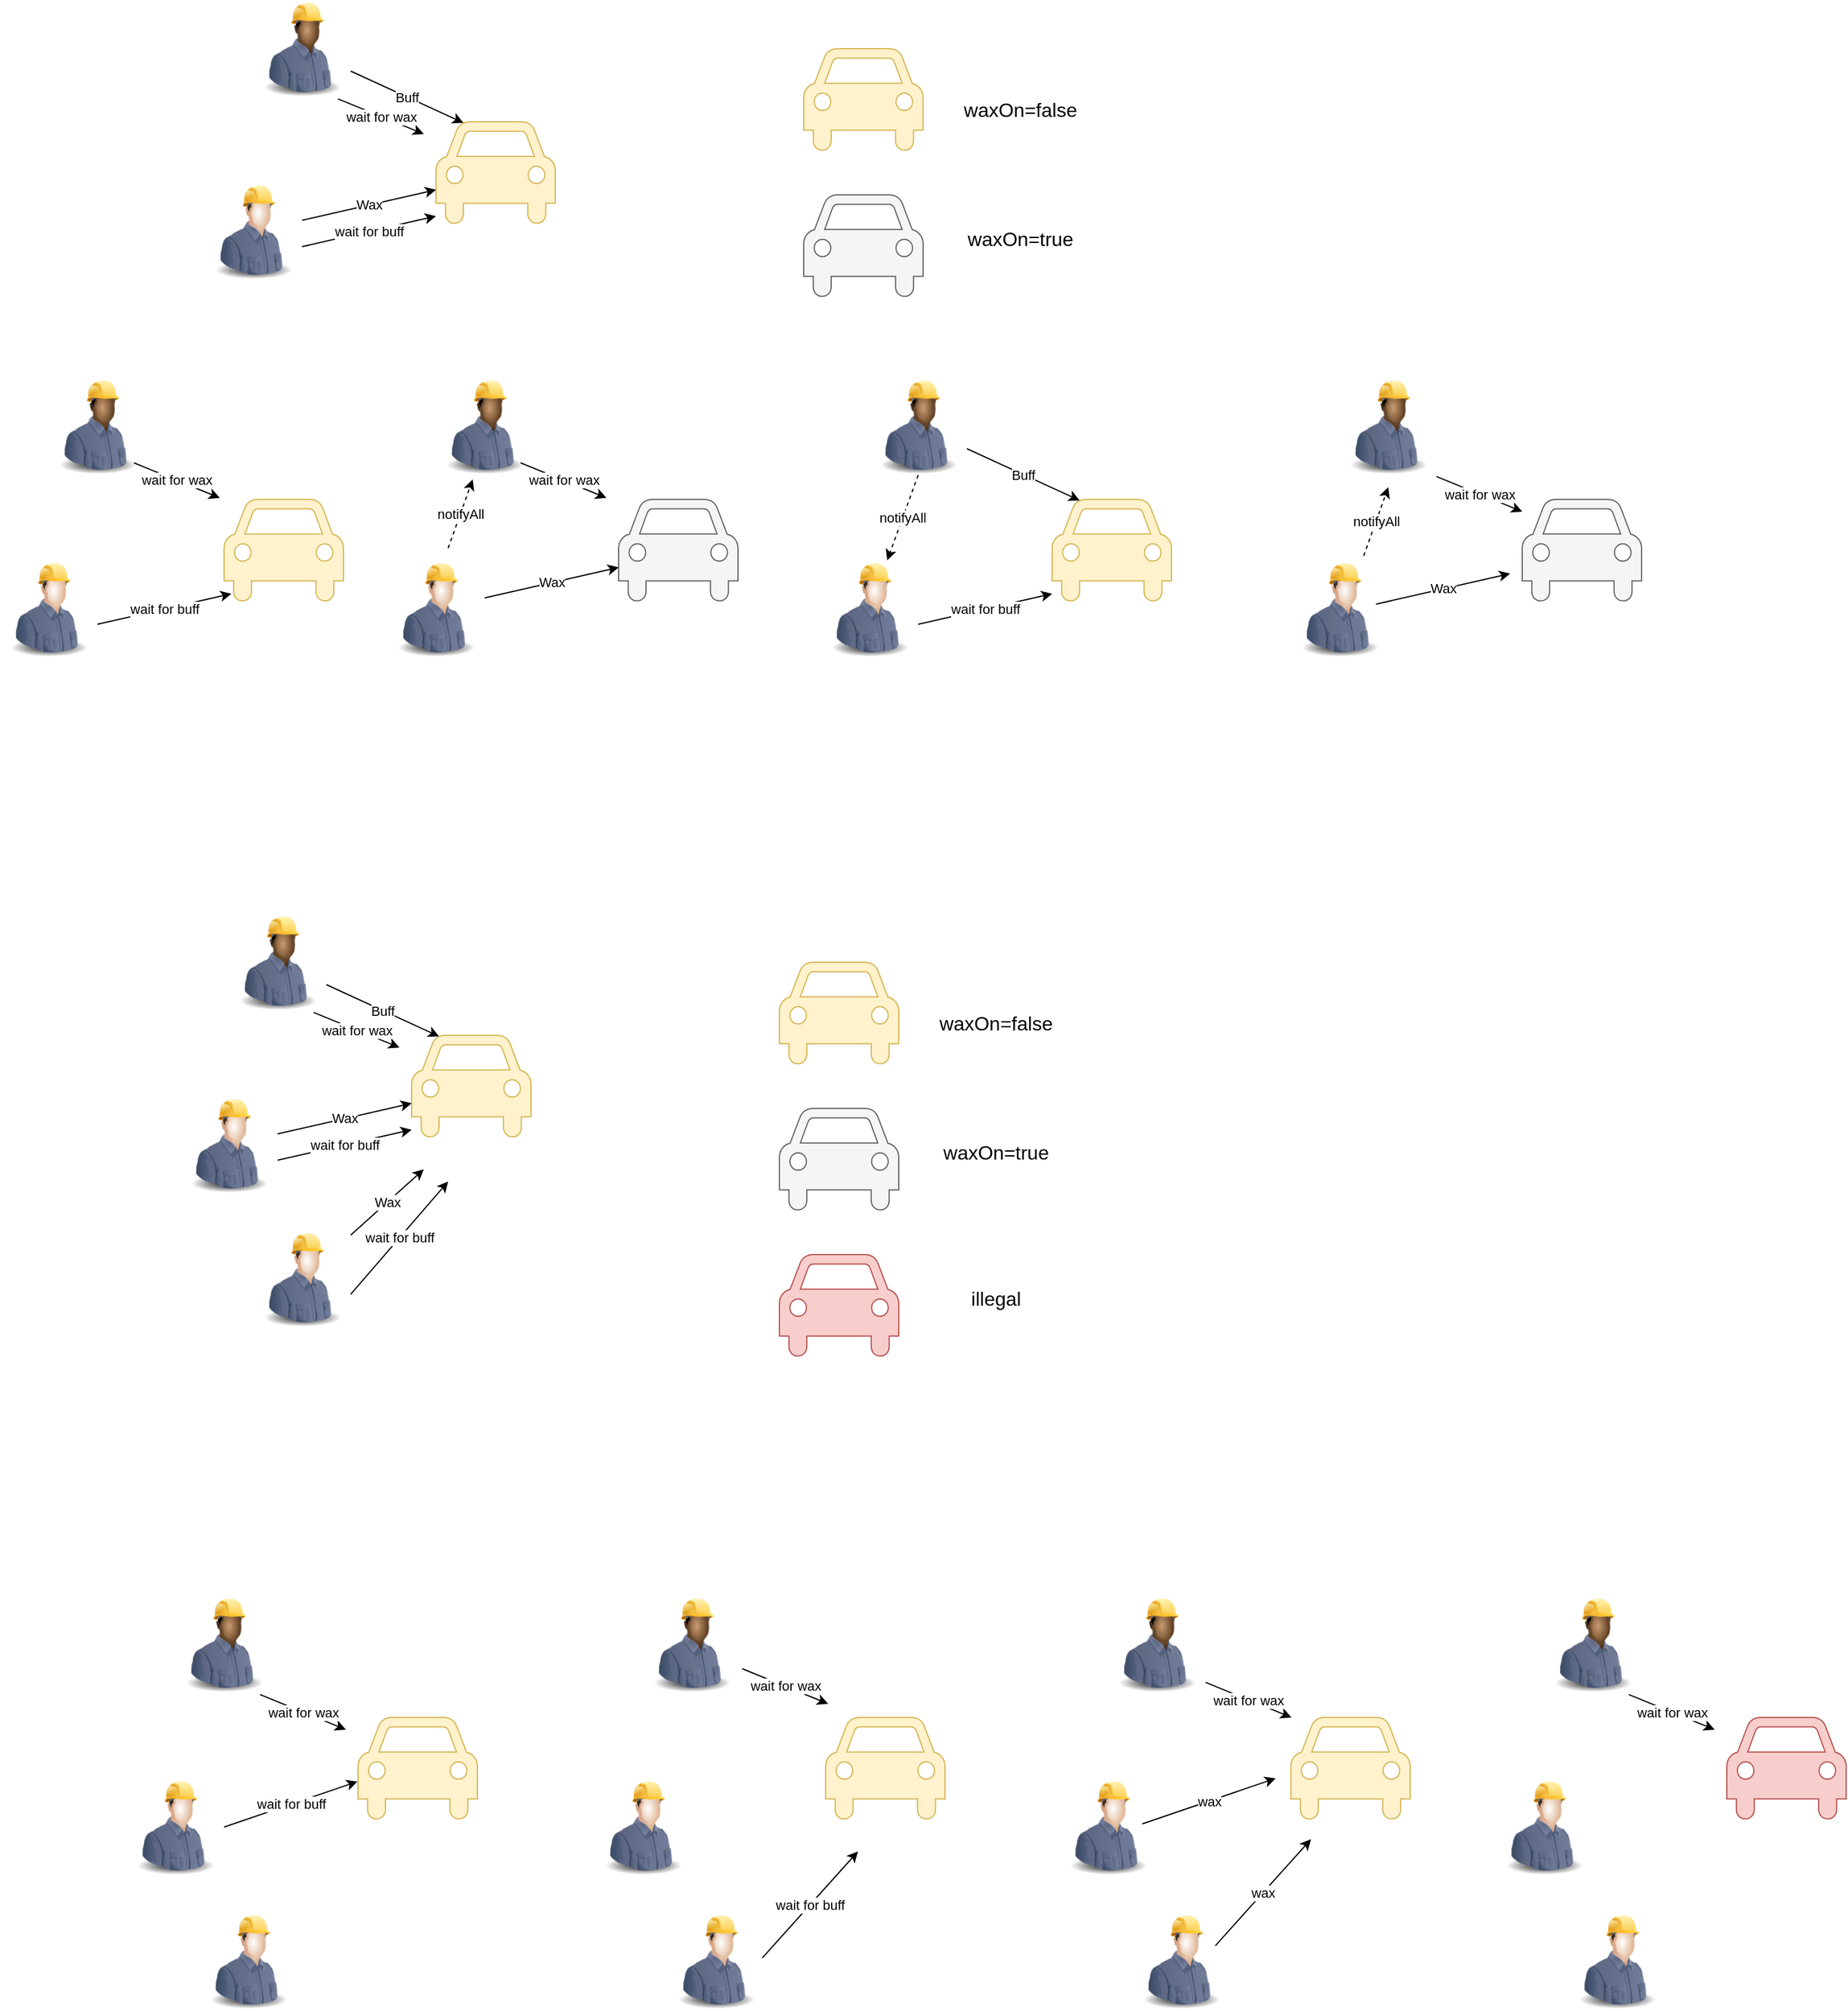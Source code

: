 <mxfile>
    <diagram id="y7P5SH2r-6nMVNBmGLvI" name="第 1 页">
        <mxGraphModel dx="797" dy="585" grid="1" gridSize="10" guides="1" tooltips="1" connect="1" arrows="1" fold="1" page="1" pageScale="1" pageWidth="3300" pageHeight="4681" math="0" shadow="0">
            <root>
                <mxCell id="0"/>
                <mxCell id="1" parent="0"/>
                <mxCell id="2" value="" style="shape=mxgraph.signs.transportation.car_4;html=1;pointerEvents=1;strokeColor=#d6b656;verticalLabelPosition=bottom;verticalAlign=top;align=center;fillColor=#fff2cc;" parent="1" vertex="1">
                    <mxGeometry x="390" y="200" width="98" height="86" as="geometry"/>
                </mxCell>
                <mxCell id="3" value="" style="image;html=1;image=img/lib/clip_art/people/Construction_Worker_Man_128x128.png" parent="1" vertex="1">
                    <mxGeometry x="200" y="250" width="80" height="80" as="geometry"/>
                </mxCell>
                <mxCell id="5" value="" style="image;html=1;image=img/lib/clip_art/people/Construction_Worker_Man_Black_128x128.png;fillColor=#CCCCCC;" parent="1" vertex="1">
                    <mxGeometry x="240" y="100" width="80" height="80" as="geometry"/>
                </mxCell>
                <mxCell id="6" value="Wax" style="endArrow=classic;html=1;entryX=0;entryY=0.649;entryDx=0;entryDy=0;entryPerimeter=0;" parent="1" source="3" target="2" edge="1">
                    <mxGeometry relative="1" as="geometry">
                        <mxPoint x="270" y="290" as="sourcePoint"/>
                        <mxPoint x="380" y="270" as="targetPoint"/>
                    </mxGeometry>
                </mxCell>
                <mxCell id="8" value="Buff" style="endArrow=classic;html=1;entryX=0.23;entryY=0.01;entryDx=0;entryDy=0;entryPerimeter=0;" parent="1" source="5" target="2" edge="1">
                    <mxGeometry relative="1" as="geometry">
                        <mxPoint x="290" y="300" as="sourcePoint"/>
                        <mxPoint x="390" y="280" as="targetPoint"/>
                    </mxGeometry>
                </mxCell>
                <mxCell id="9" value="wait for buff" style="endArrow=classic;html=1;entryX=0;entryY=0.649;entryDx=0;entryDy=0;entryPerimeter=0;" parent="1" edge="1">
                    <mxGeometry relative="1" as="geometry">
                        <mxPoint x="280" y="302.534" as="sourcePoint"/>
                        <mxPoint x="390" y="277.464" as="targetPoint"/>
                    </mxGeometry>
                </mxCell>
                <mxCell id="10" value="wait for wax" style="endArrow=classic;html=1;entryX=0;entryY=0.649;entryDx=0;entryDy=0;entryPerimeter=0;exitX=0.869;exitY=1.015;exitDx=0;exitDy=0;exitPerimeter=0;" parent="1" source="5" edge="1">
                    <mxGeometry relative="1" as="geometry">
                        <mxPoint x="270" y="235.074" as="sourcePoint"/>
                        <mxPoint x="380" y="210.004" as="targetPoint"/>
                    </mxGeometry>
                </mxCell>
                <mxCell id="18" value="" style="shape=mxgraph.signs.transportation.car_4;html=1;pointerEvents=1;strokeColor=#d6b656;verticalLabelPosition=bottom;verticalAlign=top;align=center;fillColor=#fff2cc;" parent="1" vertex="1">
                    <mxGeometry x="216" y="510" width="98" height="86" as="geometry"/>
                </mxCell>
                <mxCell id="19" value="" style="image;html=1;image=img/lib/clip_art/people/Construction_Worker_Man_128x128.png" parent="1" vertex="1">
                    <mxGeometry x="32" y="560" width="80" height="80" as="geometry"/>
                </mxCell>
                <mxCell id="20" value="" style="image;html=1;image=img/lib/clip_art/people/Construction_Worker_Man_Black_128x128.png;fillColor=#CCCCCC;" parent="1" vertex="1">
                    <mxGeometry x="72" y="410" width="80" height="80" as="geometry"/>
                </mxCell>
                <mxCell id="23" value="wait for buff" style="endArrow=classic;html=1;entryX=0;entryY=0.649;entryDx=0;entryDy=0;entryPerimeter=0;" parent="1" edge="1">
                    <mxGeometry relative="1" as="geometry">
                        <mxPoint x="112" y="612.534" as="sourcePoint"/>
                        <mxPoint x="222" y="587.464" as="targetPoint"/>
                    </mxGeometry>
                </mxCell>
                <mxCell id="26" value="" style="shape=mxgraph.signs.transportation.car_4;html=1;pointerEvents=1;strokeColor=#d6b656;verticalLabelPosition=bottom;verticalAlign=top;align=center;fillColor=#fff2cc;" parent="1" vertex="1">
                    <mxGeometry x="896" y="510" width="98" height="86" as="geometry"/>
                </mxCell>
                <mxCell id="27" value="" style="image;html=1;image=img/lib/clip_art/people/Construction_Worker_Man_128x128.png" parent="1" vertex="1">
                    <mxGeometry x="706" y="560" width="80" height="80" as="geometry"/>
                </mxCell>
                <mxCell id="28" value="" style="image;html=1;image=img/lib/clip_art/people/Construction_Worker_Man_Black_128x128.png;fillColor=#CCCCCC;" parent="1" vertex="1">
                    <mxGeometry x="746" y="410" width="80" height="80" as="geometry"/>
                </mxCell>
                <mxCell id="30" value="Buff" style="endArrow=classic;html=1;entryX=0.23;entryY=0.01;entryDx=0;entryDy=0;entryPerimeter=0;" parent="1" source="28" target="26" edge="1">
                    <mxGeometry relative="1" as="geometry">
                        <mxPoint x="796" y="610" as="sourcePoint"/>
                        <mxPoint x="896" y="590" as="targetPoint"/>
                    </mxGeometry>
                </mxCell>
                <mxCell id="31" value="wait for buff" style="endArrow=classic;html=1;entryX=0;entryY=0.649;entryDx=0;entryDy=0;entryPerimeter=0;" parent="1" edge="1">
                    <mxGeometry relative="1" as="geometry">
                        <mxPoint x="786" y="612.534" as="sourcePoint"/>
                        <mxPoint x="896" y="587.464" as="targetPoint"/>
                    </mxGeometry>
                </mxCell>
                <mxCell id="33" value="" style="shape=mxgraph.signs.transportation.car_4;html=1;pointerEvents=1;strokeColor=#666666;verticalLabelPosition=bottom;verticalAlign=top;align=center;fillColor=#f5f5f5;fontColor=#333333;" parent="1" vertex="1">
                    <mxGeometry x="1282" y="510" width="98" height="86" as="geometry"/>
                </mxCell>
                <mxCell id="34" value="" style="image;html=1;image=img/lib/clip_art/people/Construction_Worker_Man_128x128.png" parent="1" vertex="1">
                    <mxGeometry x="1092" y="560" width="80" height="80" as="geometry"/>
                </mxCell>
                <mxCell id="35" value="" style="image;html=1;image=img/lib/clip_art/people/Construction_Worker_Man_Black_128x128.png;fillColor=#CCCCCC;" parent="1" vertex="1">
                    <mxGeometry x="1132" y="410" width="80" height="80" as="geometry"/>
                </mxCell>
                <mxCell id="39" value="wait for wax" style="endArrow=classic;html=1;entryX=0;entryY=0.649;entryDx=0;entryDy=0;entryPerimeter=0;exitX=0.869;exitY=1.015;exitDx=0;exitDy=0;exitPerimeter=0;" parent="1" edge="1">
                    <mxGeometry relative="1" as="geometry">
                        <mxPoint x="142" y="480" as="sourcePoint"/>
                        <mxPoint x="212.48" y="508.804" as="targetPoint"/>
                    </mxGeometry>
                </mxCell>
                <mxCell id="40" value="wait for wax" style="endArrow=classic;html=1;entryX=0;entryY=0.649;entryDx=0;entryDy=0;entryPerimeter=0;exitX=0.869;exitY=1.015;exitDx=0;exitDy=0;exitPerimeter=0;" parent="1" edge="1">
                    <mxGeometry relative="1" as="geometry">
                        <mxPoint x="1211.52" y="491.2" as="sourcePoint"/>
                        <mxPoint x="1282" y="520.004" as="targetPoint"/>
                    </mxGeometry>
                </mxCell>
                <mxCell id="41" value="Wax" style="endArrow=classic;html=1;entryX=0;entryY=0.649;entryDx=0;entryDy=0;entryPerimeter=0;" parent="1" edge="1">
                    <mxGeometry relative="1" as="geometry">
                        <mxPoint x="1162" y="596.004" as="sourcePoint"/>
                        <mxPoint x="1272" y="570.934" as="targetPoint"/>
                    </mxGeometry>
                </mxCell>
                <mxCell id="42" value="" style="shape=mxgraph.signs.transportation.car_4;html=1;pointerEvents=1;strokeColor=#d6b656;verticalLabelPosition=bottom;verticalAlign=top;align=center;fillColor=#fff2cc;" parent="1" vertex="1">
                    <mxGeometry x="692" y="140" width="98" height="86" as="geometry"/>
                </mxCell>
                <mxCell id="43" value="" style="shape=mxgraph.signs.transportation.car_4;html=1;pointerEvents=1;strokeColor=#666666;verticalLabelPosition=bottom;verticalAlign=top;align=center;fillColor=#f5f5f5;fontColor=#333333;" parent="1" vertex="1">
                    <mxGeometry x="692" y="260" width="98" height="86" as="geometry"/>
                </mxCell>
                <mxCell id="44" value="waxOn=false" style="text;html=1;strokeColor=none;fillColor=none;align=center;verticalAlign=middle;whiteSpace=wrap;rounded=0;fontSize=16;" parent="1" vertex="1">
                    <mxGeometry x="850" y="180" width="40" height="20" as="geometry"/>
                </mxCell>
                <mxCell id="45" value="waxOn=true" style="text;html=1;strokeColor=none;fillColor=none;align=center;verticalAlign=middle;whiteSpace=wrap;rounded=0;fontSize=16;" parent="1" vertex="1">
                    <mxGeometry x="850" y="286" width="40" height="20" as="geometry"/>
                </mxCell>
                <mxCell id="46" value="" style="shape=mxgraph.signs.transportation.car_4;html=1;pointerEvents=1;strokeColor=#d6b656;verticalLabelPosition=bottom;verticalAlign=top;align=center;fillColor=#fff2cc;" parent="1" vertex="1">
                    <mxGeometry x="370" y="950" width="98" height="86" as="geometry"/>
                </mxCell>
                <mxCell id="47" value="" style="image;html=1;image=img/lib/clip_art/people/Construction_Worker_Man_128x128.png" parent="1" vertex="1">
                    <mxGeometry x="180" y="1000" width="80" height="80" as="geometry"/>
                </mxCell>
                <mxCell id="48" value="" style="image;html=1;image=img/lib/clip_art/people/Construction_Worker_Man_Black_128x128.png;fillColor=#CCCCCC;" parent="1" vertex="1">
                    <mxGeometry x="220" y="850" width="80" height="80" as="geometry"/>
                </mxCell>
                <mxCell id="49" value="Wax" style="endArrow=classic;html=1;entryX=0;entryY=0.649;entryDx=0;entryDy=0;entryPerimeter=0;" parent="1" source="47" target="46" edge="1">
                    <mxGeometry relative="1" as="geometry">
                        <mxPoint x="250" y="1040" as="sourcePoint"/>
                        <mxPoint x="360" y="1020" as="targetPoint"/>
                    </mxGeometry>
                </mxCell>
                <mxCell id="50" value="Buff" style="endArrow=classic;html=1;entryX=0.23;entryY=0.01;entryDx=0;entryDy=0;entryPerimeter=0;" parent="1" source="48" target="46" edge="1">
                    <mxGeometry relative="1" as="geometry">
                        <mxPoint x="270" y="1050" as="sourcePoint"/>
                        <mxPoint x="370" y="1030" as="targetPoint"/>
                    </mxGeometry>
                </mxCell>
                <mxCell id="51" value="wait for buff" style="endArrow=classic;html=1;entryX=0;entryY=0.649;entryDx=0;entryDy=0;entryPerimeter=0;" parent="1" edge="1">
                    <mxGeometry relative="1" as="geometry">
                        <mxPoint x="260" y="1052.534" as="sourcePoint"/>
                        <mxPoint x="370" y="1027.464" as="targetPoint"/>
                    </mxGeometry>
                </mxCell>
                <mxCell id="52" value="wait for wax" style="endArrow=classic;html=1;entryX=0;entryY=0.649;entryDx=0;entryDy=0;entryPerimeter=0;exitX=0.869;exitY=1.015;exitDx=0;exitDy=0;exitPerimeter=0;" parent="1" source="48" edge="1">
                    <mxGeometry relative="1" as="geometry">
                        <mxPoint x="250" y="985.074" as="sourcePoint"/>
                        <mxPoint x="360" y="960.004" as="targetPoint"/>
                    </mxGeometry>
                </mxCell>
                <mxCell id="53" value="" style="shape=mxgraph.signs.transportation.car_4;html=1;pointerEvents=1;strokeColor=#d6b656;verticalLabelPosition=bottom;verticalAlign=top;align=center;fillColor=#fff2cc;" parent="1" vertex="1">
                    <mxGeometry x="672" y="890" width="98" height="86" as="geometry"/>
                </mxCell>
                <mxCell id="54" value="" style="shape=mxgraph.signs.transportation.car_4;html=1;pointerEvents=1;strokeColor=#666666;verticalLabelPosition=bottom;verticalAlign=top;align=center;fillColor=#f5f5f5;fontColor=#333333;" parent="1" vertex="1">
                    <mxGeometry x="672" y="1010" width="98" height="86" as="geometry"/>
                </mxCell>
                <mxCell id="55" value="waxOn=false" style="text;html=1;strokeColor=none;fillColor=none;align=center;verticalAlign=middle;whiteSpace=wrap;rounded=0;fontSize=16;" parent="1" vertex="1">
                    <mxGeometry x="830" y="930" width="40" height="20" as="geometry"/>
                </mxCell>
                <mxCell id="56" value="waxOn=true" style="text;html=1;strokeColor=none;fillColor=none;align=center;verticalAlign=middle;whiteSpace=wrap;rounded=0;fontSize=16;" parent="1" vertex="1">
                    <mxGeometry x="830" y="1036" width="40" height="20" as="geometry"/>
                </mxCell>
                <mxCell id="57" value="" style="image;html=1;image=img/lib/clip_art/people/Construction_Worker_Man_128x128.png" parent="1" vertex="1">
                    <mxGeometry x="240" y="1110" width="80" height="80" as="geometry"/>
                </mxCell>
                <mxCell id="58" value="Wax" style="endArrow=classic;html=1;" parent="1" source="57" edge="1">
                    <mxGeometry relative="1" as="geometry">
                        <mxPoint x="310" y="1150" as="sourcePoint"/>
                        <mxPoint x="380" y="1060" as="targetPoint"/>
                    </mxGeometry>
                </mxCell>
                <mxCell id="59" value="wait for buff" style="endArrow=classic;html=1;" parent="1" edge="1">
                    <mxGeometry relative="1" as="geometry">
                        <mxPoint x="320" y="1162.534" as="sourcePoint"/>
                        <mxPoint x="400" y="1070" as="targetPoint"/>
                    </mxGeometry>
                </mxCell>
                <mxCell id="60" value="" style="shape=mxgraph.signs.transportation.car_4;html=1;pointerEvents=1;strokeColor=#d6b656;verticalLabelPosition=bottom;verticalAlign=top;align=center;fillColor=#fff2cc;" parent="1" vertex="1">
                    <mxGeometry x="326" y="1510" width="98" height="86" as="geometry"/>
                </mxCell>
                <mxCell id="61" value="" style="image;html=1;image=img/lib/clip_art/people/Construction_Worker_Man_128x128.png" parent="1" vertex="1">
                    <mxGeometry x="136" y="1560" width="80" height="80" as="geometry"/>
                </mxCell>
                <mxCell id="62" value="" style="image;html=1;image=img/lib/clip_art/people/Construction_Worker_Man_Black_128x128.png;fillColor=#CCCCCC;" parent="1" vertex="1">
                    <mxGeometry x="176" y="1410" width="80" height="80" as="geometry"/>
                </mxCell>
                <mxCell id="66" value="wait for wax" style="endArrow=classic;html=1;entryX=0;entryY=0.649;entryDx=0;entryDy=0;entryPerimeter=0;exitX=0.869;exitY=1.015;exitDx=0;exitDy=0;exitPerimeter=0;" parent="1" source="62" edge="1">
                    <mxGeometry relative="1" as="geometry">
                        <mxPoint x="206" y="1545.074" as="sourcePoint"/>
                        <mxPoint x="316" y="1520.004" as="targetPoint"/>
                    </mxGeometry>
                </mxCell>
                <mxCell id="67" value="" style="image;html=1;image=img/lib/clip_art/people/Construction_Worker_Man_128x128.png" parent="1" vertex="1">
                    <mxGeometry x="196" y="1670" width="80" height="80" as="geometry"/>
                </mxCell>
                <mxCell id="70" value="" style="shape=mxgraph.signs.transportation.car_4;html=1;pointerEvents=1;strokeColor=#d6b656;verticalLabelPosition=bottom;verticalAlign=top;align=center;fillColor=#fff2cc;" parent="1" vertex="1">
                    <mxGeometry x="710" y="1510" width="98" height="86" as="geometry"/>
                </mxCell>
                <mxCell id="71" value="" style="image;html=1;image=img/lib/clip_art/people/Construction_Worker_Man_128x128.png" parent="1" vertex="1">
                    <mxGeometry x="520" y="1560" width="80" height="80" as="geometry"/>
                </mxCell>
                <mxCell id="72" value="" style="image;html=1;image=img/lib/clip_art/people/Construction_Worker_Man_Black_128x128.png;fillColor=#CCCCCC;" parent="1" vertex="1">
                    <mxGeometry x="560" y="1410" width="80" height="80" as="geometry"/>
                </mxCell>
                <mxCell id="77" value="" style="image;html=1;image=img/lib/clip_art/people/Construction_Worker_Man_128x128.png" parent="1" vertex="1">
                    <mxGeometry x="580" y="1670" width="80" height="80" as="geometry"/>
                </mxCell>
                <mxCell id="80" value="" style="shape=mxgraph.signs.transportation.car_4;html=1;pointerEvents=1;strokeColor=#d6b656;verticalLabelPosition=bottom;verticalAlign=top;align=center;fillColor=#fff2cc;" parent="1" vertex="1">
                    <mxGeometry x="1092" y="1510" width="98" height="86" as="geometry"/>
                </mxCell>
                <mxCell id="81" value="" style="image;html=1;image=img/lib/clip_art/people/Construction_Worker_Man_128x128.png" parent="1" vertex="1">
                    <mxGeometry x="902" y="1560" width="80" height="80" as="geometry"/>
                </mxCell>
                <mxCell id="82" value="" style="image;html=1;image=img/lib/clip_art/people/Construction_Worker_Man_Black_128x128.png;fillColor=#CCCCCC;" parent="1" vertex="1">
                    <mxGeometry x="942" y="1410" width="80" height="80" as="geometry"/>
                </mxCell>
                <mxCell id="87" value="" style="image;html=1;image=img/lib/clip_art/people/Construction_Worker_Man_128x128.png" parent="1" vertex="1">
                    <mxGeometry x="962" y="1670" width="80" height="80" as="geometry"/>
                </mxCell>
                <mxCell id="89" value="" style="shape=mxgraph.signs.transportation.car_4;html=1;pointerEvents=1;strokeColor=#b85450;verticalLabelPosition=bottom;verticalAlign=top;align=center;fillColor=#f8cecc;" parent="1" vertex="1">
                    <mxGeometry x="1450" y="1510" width="98" height="86" as="geometry"/>
                </mxCell>
                <mxCell id="90" value="" style="image;html=1;image=img/lib/clip_art/people/Construction_Worker_Man_128x128.png" parent="1" vertex="1">
                    <mxGeometry x="1260" y="1560" width="80" height="80" as="geometry"/>
                </mxCell>
                <mxCell id="91" value="" style="image;html=1;image=img/lib/clip_art/people/Construction_Worker_Man_Black_128x128.png;fillColor=#CCCCCC;" parent="1" vertex="1">
                    <mxGeometry x="1300" y="1410" width="80" height="80" as="geometry"/>
                </mxCell>
                <mxCell id="93" value="wait for wax" style="endArrow=classic;html=1;entryX=0;entryY=0.649;entryDx=0;entryDy=0;entryPerimeter=0;exitX=0.869;exitY=1.015;exitDx=0;exitDy=0;exitPerimeter=0;" parent="1" source="91" edge="1">
                    <mxGeometry relative="1" as="geometry">
                        <mxPoint x="1330" y="1545.074" as="sourcePoint"/>
                        <mxPoint x="1440" y="1520.004" as="targetPoint"/>
                    </mxGeometry>
                </mxCell>
                <mxCell id="94" value="" style="image;html=1;image=img/lib/clip_art/people/Construction_Worker_Man_128x128.png" parent="1" vertex="1">
                    <mxGeometry x="1320" y="1670" width="80" height="80" as="geometry"/>
                </mxCell>
                <mxCell id="96" value="" style="shape=mxgraph.signs.transportation.car_4;html=1;pointerEvents=1;strokeColor=#b85450;verticalLabelPosition=bottom;verticalAlign=top;align=center;fillColor=#f8cecc;" parent="1" vertex="1">
                    <mxGeometry x="672" y="1130" width="98" height="86" as="geometry"/>
                </mxCell>
                <mxCell id="97" value="illegal" style="text;html=1;strokeColor=none;fillColor=none;align=center;verticalAlign=middle;whiteSpace=wrap;rounded=0;fontSize=16;" parent="1" vertex="1">
                    <mxGeometry x="830" y="1156" width="40" height="20" as="geometry"/>
                </mxCell>
                <mxCell id="98" value="" style="image;html=1;image=img/lib/clip_art/people/Construction_Worker_Man_128x128.png" parent="1" vertex="1">
                    <mxGeometry x="350" y="560" width="80" height="80" as="geometry"/>
                </mxCell>
                <mxCell id="99" value="" style="image;html=1;image=img/lib/clip_art/people/Construction_Worker_Man_Black_128x128.png;fillColor=#CCCCCC;" parent="1" vertex="1">
                    <mxGeometry x="390" y="410" width="80" height="80" as="geometry"/>
                </mxCell>
                <mxCell id="100" value="Wax" style="endArrow=classic;html=1;entryX=0;entryY=0.649;entryDx=0;entryDy=0;entryPerimeter=0;" parent="1" source="98" edge="1">
                    <mxGeometry relative="1" as="geometry">
                        <mxPoint x="420" y="600" as="sourcePoint"/>
                        <mxPoint x="540" y="565.814" as="targetPoint"/>
                    </mxGeometry>
                </mxCell>
                <mxCell id="101" value="" style="shape=mxgraph.signs.transportation.car_4;html=1;pointerEvents=1;strokeColor=#666666;verticalLabelPosition=bottom;verticalAlign=top;align=center;fillColor=#f5f5f5;fontColor=#333333;" parent="1" vertex="1">
                    <mxGeometry x="540" y="510" width="98" height="86" as="geometry"/>
                </mxCell>
                <mxCell id="102" value="wait for wax" style="endArrow=classic;html=1;entryX=0;entryY=0.649;entryDx=0;entryDy=0;entryPerimeter=0;exitX=0.869;exitY=1.015;exitDx=0;exitDy=0;exitPerimeter=0;" parent="1" edge="1">
                    <mxGeometry relative="1" as="geometry">
                        <mxPoint x="459.52" y="480" as="sourcePoint"/>
                        <mxPoint x="530" y="508.804" as="targetPoint"/>
                    </mxGeometry>
                </mxCell>
                <mxCell id="103" value="notifyAll" style="endArrow=classic;html=1;entryX=0.377;entryY=1.046;entryDx=0;entryDy=0;entryPerimeter=0;dashed=1;" parent="1" target="99" edge="1">
                    <mxGeometry relative="1" as="geometry">
                        <mxPoint x="400" y="550" as="sourcePoint"/>
                        <mxPoint x="550" y="575.814" as="targetPoint"/>
                    </mxGeometry>
                </mxCell>
                <mxCell id="104" value="notifyAll" style="endArrow=classic;html=1;dashed=1;exitX=0.5;exitY=1;exitDx=0;exitDy=0;" parent="1" source="28" target="27" edge="1">
                    <mxGeometry relative="1" as="geometry">
                        <mxPoint x="786.0" y="460" as="sourcePoint"/>
                        <mxPoint x="760.16" y="560" as="targetPoint"/>
                    </mxGeometry>
                </mxCell>
                <mxCell id="105" value="notifyAll" style="endArrow=classic;html=1;entryX=0.377;entryY=1.046;entryDx=0;entryDy=0;entryPerimeter=0;dashed=1;" parent="1" edge="1">
                    <mxGeometry relative="1" as="geometry">
                        <mxPoint x="1151.84" y="556.32" as="sourcePoint"/>
                        <mxPoint x="1172" y="500.0" as="targetPoint"/>
                    </mxGeometry>
                </mxCell>
                <mxCell id="107" value="wait for buff" style="endArrow=classic;html=1;exitX=1;exitY=0.5;exitDx=0;exitDy=0;entryX=-0.005;entryY=0.612;entryDx=0;entryDy=0;entryPerimeter=0;" parent="1" source="61" target="60" edge="1">
                    <mxGeometry relative="1" as="geometry">
                        <mxPoint x="266" y="1695.074" as="sourcePoint"/>
                        <mxPoint x="320" y="1560" as="targetPoint"/>
                    </mxGeometry>
                </mxCell>
                <mxCell id="108" value="wait for wax" style="endArrow=classic;html=1;entryX=0;entryY=0.649;entryDx=0;entryDy=0;entryPerimeter=0;exitX=0.869;exitY=1.015;exitDx=0;exitDy=0;exitPerimeter=0;" parent="1" edge="1">
                    <mxGeometry relative="1" as="geometry">
                        <mxPoint x="641.52" y="1470" as="sourcePoint"/>
                        <mxPoint x="712" y="1498.804" as="targetPoint"/>
                    </mxGeometry>
                </mxCell>
                <mxCell id="109" value="wait for buff" style="endArrow=classic;html=1;entryX=0.087;entryY=1.019;entryDx=0;entryDy=0;entryPerimeter=0;" parent="1" edge="1">
                    <mxGeometry relative="1" as="geometry">
                        <mxPoint x="658" y="1707.444" as="sourcePoint"/>
                        <mxPoint x="736.526" y="1620.004" as="targetPoint"/>
                    </mxGeometry>
                </mxCell>
                <mxCell id="112" value="wax" style="endArrow=classic;html=1;exitX=1;exitY=0.5;exitDx=0;exitDy=0;entryX=-0.005;entryY=0.612;entryDx=0;entryDy=0;entryPerimeter=0;" parent="1" edge="1">
                    <mxGeometry relative="1" as="geometry">
                        <mxPoint x="970" y="1597.37" as="sourcePoint"/>
                        <mxPoint x="1079.51" y="1560.002" as="targetPoint"/>
                    </mxGeometry>
                </mxCell>
                <mxCell id="113" value="wax" style="endArrow=classic;html=1;entryX=0.087;entryY=1.019;entryDx=0;entryDy=0;entryPerimeter=0;" parent="1" edge="1">
                    <mxGeometry relative="1" as="geometry">
                        <mxPoint x="1030" y="1697.444" as="sourcePoint"/>
                        <mxPoint x="1108.526" y="1610.004" as="targetPoint"/>
                    </mxGeometry>
                </mxCell>
                <mxCell id="117" value="wait for wax" style="endArrow=classic;html=1;entryX=0;entryY=0.649;entryDx=0;entryDy=0;entryPerimeter=0;exitX=0.869;exitY=1.015;exitDx=0;exitDy=0;exitPerimeter=0;" edge="1" parent="1">
                    <mxGeometry relative="1" as="geometry">
                        <mxPoint x="1022" y="1481.2" as="sourcePoint"/>
                        <mxPoint x="1092.48" y="1510.004" as="targetPoint"/>
                    </mxGeometry>
                </mxCell>
            </root>
        </mxGraphModel>
    </diagram>
</mxfile>
